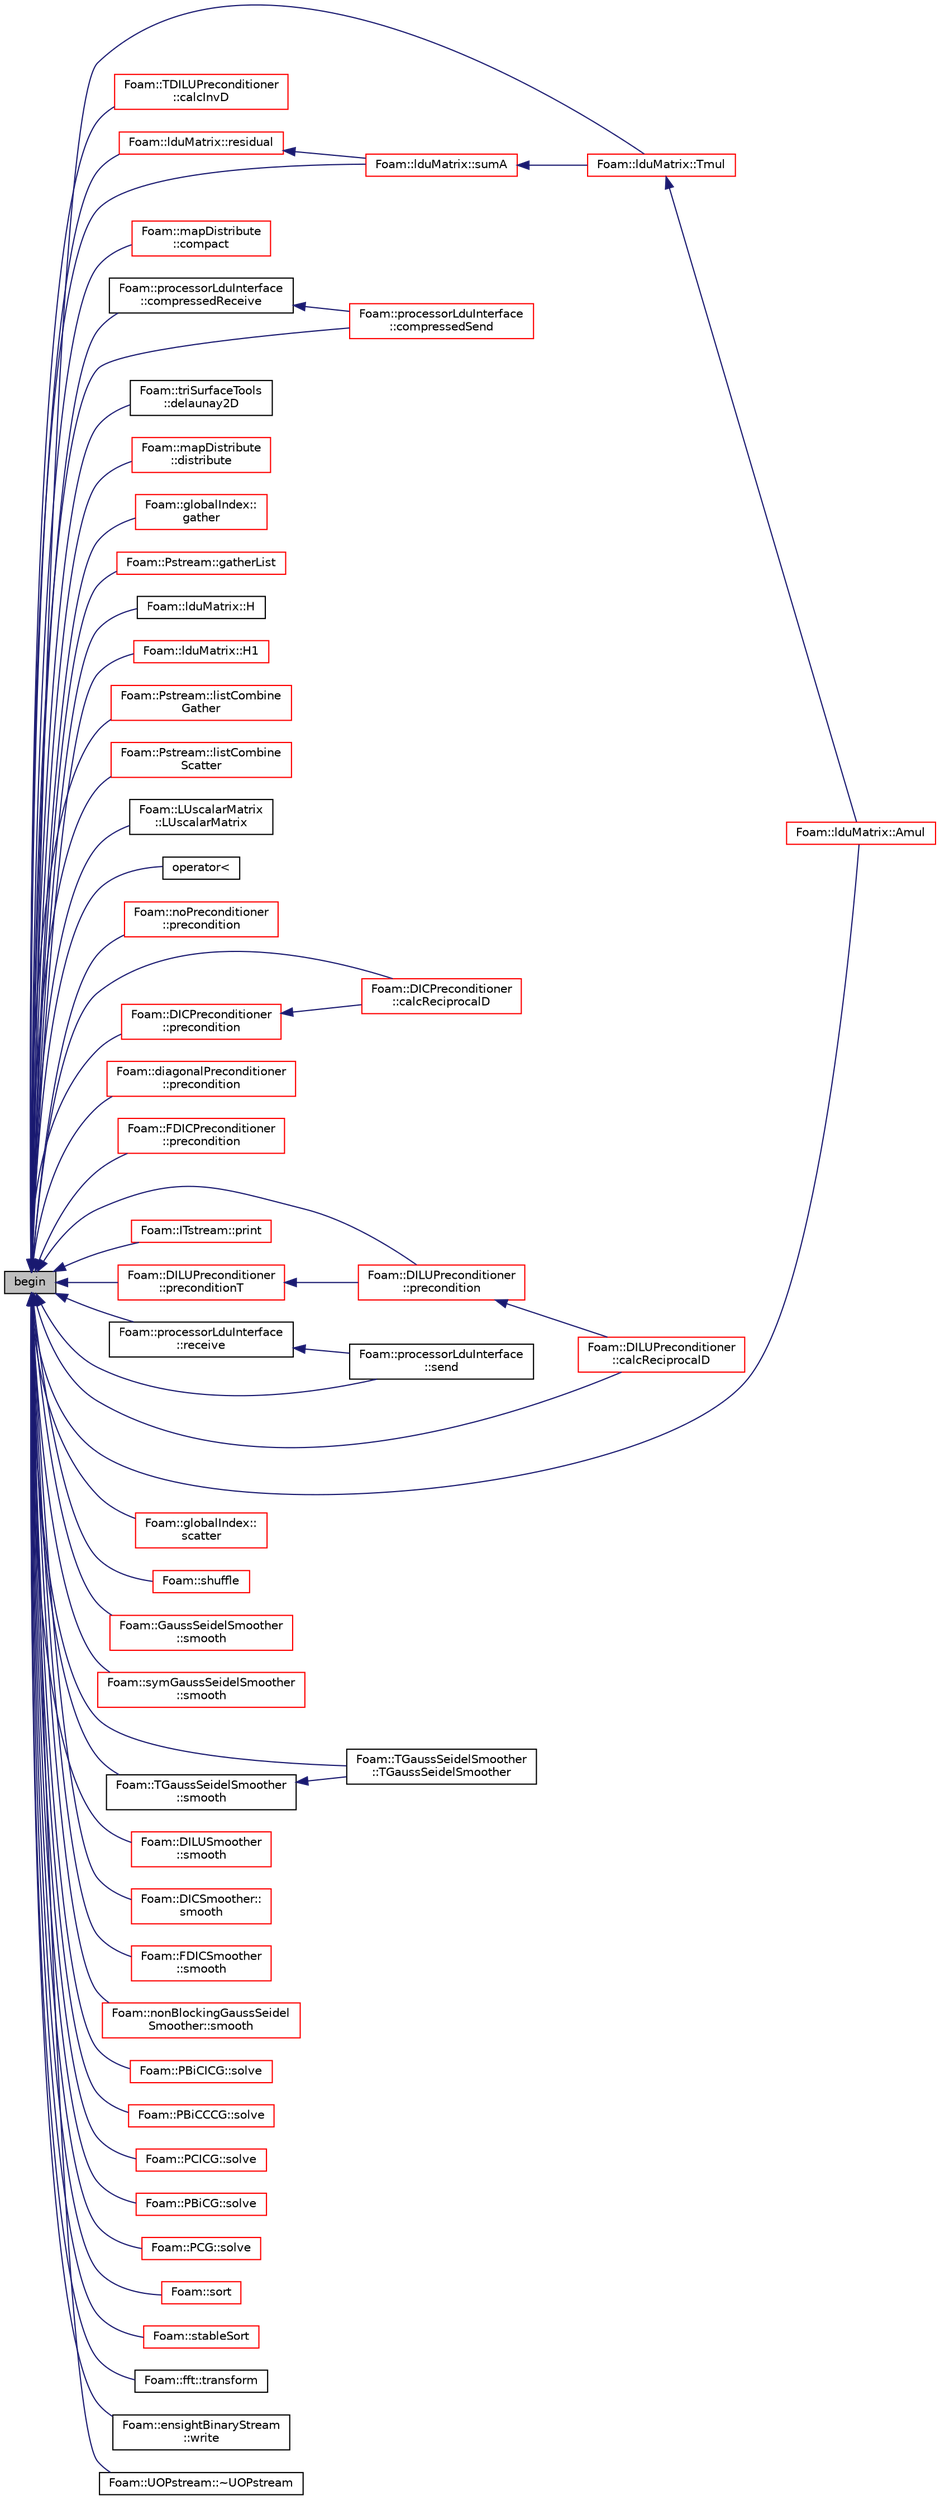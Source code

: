 digraph "begin"
{
  bgcolor="transparent";
  edge [fontname="Helvetica",fontsize="10",labelfontname="Helvetica",labelfontsize="10"];
  node [fontname="Helvetica",fontsize="10",shape=record];
  rankdir="LR";
  Node1 [label="begin",height=0.2,width=0.4,color="black", fillcolor="grey75", style="filled", fontcolor="black"];
  Node1 -> Node2 [dir="back",color="midnightblue",fontsize="10",style="solid",fontname="Helvetica"];
  Node2 [label="Foam::lduMatrix::Amul",height=0.2,width=0.4,color="red",URL="$a01306.html#a356332b0cbbd88cc1f4450fe79acc678",tooltip="Matrix multiplication with updated interfaces. "];
  Node1 -> Node3 [dir="back",color="midnightblue",fontsize="10",style="solid",fontname="Helvetica"];
  Node3 [label="Foam::TDILUPreconditioner\l::calcInvD",height=0.2,width=0.4,color="red",URL="$a02636.html#a4285bbd6c558576051d236d84b20d26d",tooltip="Calculate the reciprocal of the preconditioned diagonal. "];
  Node1 -> Node4 [dir="back",color="midnightblue",fontsize="10",style="solid",fontname="Helvetica"];
  Node4 [label="Foam::DICPreconditioner\l::calcReciprocalD",height=0.2,width=0.4,color="red",URL="$a00527.html#a0e2f579bbf250828b4e3f250dbadf455",tooltip="Calculate the reciprocal of the preconditioned diagonal. "];
  Node1 -> Node5 [dir="back",color="midnightblue",fontsize="10",style="solid",fontname="Helvetica"];
  Node5 [label="Foam::DILUPreconditioner\l::calcReciprocalD",height=0.2,width=0.4,color="red",URL="$a00536.html#a0e2f579bbf250828b4e3f250dbadf455",tooltip="Calculate the reciprocal of the preconditioned diagonal. "];
  Node1 -> Node6 [dir="back",color="midnightblue",fontsize="10",style="solid",fontname="Helvetica"];
  Node6 [label="Foam::mapDistribute\l::compact",height=0.2,width=0.4,color="red",URL="$a01432.html#ae425c08cfe8d1064cfa183af3b1fdfe4",tooltip="Compact maps. Gets per field a bool whether it is used (locally) "];
  Node1 -> Node7 [dir="back",color="midnightblue",fontsize="10",style="solid",fontname="Helvetica"];
  Node7 [label="Foam::processorLduInterface\l::compressedReceive",height=0.2,width=0.4,color="black",URL="$a02030.html#a0bc1603d9a4872cb6a751d1ec71fae5d",tooltip="Raw field receive function with data compression. "];
  Node7 -> Node8 [dir="back",color="midnightblue",fontsize="10",style="solid",fontname="Helvetica"];
  Node8 [label="Foam::processorLduInterface\l::compressedSend",height=0.2,width=0.4,color="red",URL="$a02030.html#a5eb41b6f93a8a53e326050f56598c9b8",tooltip="Raw field send function with data compression. "];
  Node1 -> Node8 [dir="back",color="midnightblue",fontsize="10",style="solid",fontname="Helvetica"];
  Node1 -> Node9 [dir="back",color="midnightblue",fontsize="10",style="solid",fontname="Helvetica"];
  Node9 [label="Foam::triSurfaceTools\l::delaunay2D",height=0.2,width=0.4,color="black",URL="$a02768.html#afd133ce6c8aa4cd545126660df20989b",tooltip="Do unconstrained Delaunay of points. Returns triSurface with 3D. "];
  Node1 -> Node10 [dir="back",color="midnightblue",fontsize="10",style="solid",fontname="Helvetica"];
  Node10 [label="Foam::mapDistribute\l::distribute",height=0.2,width=0.4,color="red",URL="$a01432.html#a33e0f8481eb68bf011731ec98e8f7c65",tooltip="Distribute data. Note:schedule only used for Pstream::scheduled. "];
  Node1 -> Node11 [dir="back",color="midnightblue",fontsize="10",style="solid",fontname="Helvetica"];
  Node11 [label="Foam::globalIndex::\lgather",height=0.2,width=0.4,color="red",URL="$a00943.html#a2ada785f9c593e27b85617451b04b393",tooltip="Collect data in processor order on master (== procIDs[0]). "];
  Node1 -> Node12 [dir="back",color="midnightblue",fontsize="10",style="solid",fontname="Helvetica"];
  Node12 [label="Foam::Pstream::gatherList",height=0.2,width=0.4,color="red",URL="$a02056.html#afbdf64fb42cd760690d51a9a321792d9",tooltip="Gather data but keep individual values separate. "];
  Node1 -> Node13 [dir="back",color="midnightblue",fontsize="10",style="solid",fontname="Helvetica"];
  Node13 [label="Foam::lduMatrix::H",height=0.2,width=0.4,color="black",URL="$a01306.html#a696121529e9157344b406f77234f75eb"];
  Node1 -> Node14 [dir="back",color="midnightblue",fontsize="10",style="solid",fontname="Helvetica"];
  Node14 [label="Foam::lduMatrix::H1",height=0.2,width=0.4,color="red",URL="$a01306.html#a699ea4dd1f400188713b5b01c9214ada"];
  Node1 -> Node15 [dir="back",color="midnightblue",fontsize="10",style="solid",fontname="Helvetica"];
  Node15 [label="Foam::Pstream::listCombine\lGather",height=0.2,width=0.4,color="red",URL="$a02056.html#a8c0e5044dc4a942cf62b06797c3a743f"];
  Node1 -> Node16 [dir="back",color="midnightblue",fontsize="10",style="solid",fontname="Helvetica"];
  Node16 [label="Foam::Pstream::listCombine\lScatter",height=0.2,width=0.4,color="red",URL="$a02056.html#adfd4915b68ab7181dccb847976286e56",tooltip="Scatter data. Reverse of combineGather. "];
  Node1 -> Node17 [dir="back",color="midnightblue",fontsize="10",style="solid",fontname="Helvetica"];
  Node17 [label="Foam::LUscalarMatrix\l::LUscalarMatrix",height=0.2,width=0.4,color="black",URL="$a01417.html#aebab11f1a492c2f8e5e99c3e138253ce",tooltip="Construct from lduMatrix and perform LU decomposition. "];
  Node1 -> Node18 [dir="back",color="midnightblue",fontsize="10",style="solid",fontname="Helvetica"];
  Node18 [label="operator\<",height=0.2,width=0.4,color="black",URL="$a02831.html#a122cf4fdb56b77fd4fbc8e666117bc41",tooltip="Compare two ULists lexicographically. Takes linear time. "];
  Node1 -> Node19 [dir="back",color="midnightblue",fontsize="10",style="solid",fontname="Helvetica"];
  Node19 [label="Foam::noPreconditioner\l::precondition",height=0.2,width=0.4,color="red",URL="$a01674.html#a365a52f60a6c9be0a4775e814d50c2c7",tooltip="Return wA the preconditioned form of residual rA. "];
  Node1 -> Node20 [dir="back",color="midnightblue",fontsize="10",style="solid",fontname="Helvetica"];
  Node20 [label="Foam::DICPreconditioner\l::precondition",height=0.2,width=0.4,color="red",URL="$a00527.html#a365a52f60a6c9be0a4775e814d50c2c7",tooltip="Return wA the preconditioned form of residual rA. "];
  Node20 -> Node4 [dir="back",color="midnightblue",fontsize="10",style="solid",fontname="Helvetica"];
  Node1 -> Node21 [dir="back",color="midnightblue",fontsize="10",style="solid",fontname="Helvetica"];
  Node21 [label="Foam::DILUPreconditioner\l::precondition",height=0.2,width=0.4,color="red",URL="$a00536.html#a365a52f60a6c9be0a4775e814d50c2c7",tooltip="Return wA the preconditioned form of residual rA. "];
  Node21 -> Node5 [dir="back",color="midnightblue",fontsize="10",style="solid",fontname="Helvetica"];
  Node1 -> Node22 [dir="back",color="midnightblue",fontsize="10",style="solid",fontname="Helvetica"];
  Node22 [label="Foam::diagonalPreconditioner\l::precondition",height=0.2,width=0.4,color="red",URL="$a00520.html#a365a52f60a6c9be0a4775e814d50c2c7",tooltip="Return wA the preconditioned form of residual rA. "];
  Node1 -> Node23 [dir="back",color="midnightblue",fontsize="10",style="solid",fontname="Helvetica"];
  Node23 [label="Foam::FDICPreconditioner\l::precondition",height=0.2,width=0.4,color="red",URL="$a00759.html#a365a52f60a6c9be0a4775e814d50c2c7",tooltip="Return wA the preconditioned form of residual rA. "];
  Node1 -> Node24 [dir="back",color="midnightblue",fontsize="10",style="solid",fontname="Helvetica"];
  Node24 [label="Foam::DILUPreconditioner\l::preconditionT",height=0.2,width=0.4,color="red",URL="$a00536.html#a0ee9de4840f691f2b58d06fc41b080d6",tooltip="Return wT the transpose-matrix preconditioned form of residual rT. "];
  Node24 -> Node21 [dir="back",color="midnightblue",fontsize="10",style="solid",fontname="Helvetica"];
  Node1 -> Node25 [dir="back",color="midnightblue",fontsize="10",style="solid",fontname="Helvetica"];
  Node25 [label="Foam::ITstream::print",height=0.2,width=0.4,color="red",URL="$a01235.html#a396408e517abe1f8cae9d2844a18ad1e",tooltip="Print description of IOstream to Ostream. "];
  Node1 -> Node26 [dir="back",color="midnightblue",fontsize="10",style="solid",fontname="Helvetica"];
  Node26 [label="Foam::processorLduInterface\l::receive",height=0.2,width=0.4,color="black",URL="$a02030.html#ad5969b683a3fed3932e6775ab24b9e9e",tooltip="Raw field receive function. "];
  Node26 -> Node27 [dir="back",color="midnightblue",fontsize="10",style="solid",fontname="Helvetica"];
  Node27 [label="Foam::processorLduInterface\l::send",height=0.2,width=0.4,color="black",URL="$a02030.html#abdbcd3bab2fee80ded71d5bd2eaa5727",tooltip="Raw send function. "];
  Node1 -> Node28 [dir="back",color="midnightblue",fontsize="10",style="solid",fontname="Helvetica"];
  Node28 [label="Foam::lduMatrix::residual",height=0.2,width=0.4,color="red",URL="$a01306.html#a993f699d9efc5bc6a82b0c8b6e86c78a"];
  Node28 -> Node29 [dir="back",color="midnightblue",fontsize="10",style="solid",fontname="Helvetica"];
  Node29 [label="Foam::lduMatrix::sumA",height=0.2,width=0.4,color="red",URL="$a01306.html#a1ee2ed3984be5768ec28254acb84a35d",tooltip="Sum the coefficients on each row of the matrix. "];
  Node29 -> Node30 [dir="back",color="midnightblue",fontsize="10",style="solid",fontname="Helvetica"];
  Node30 [label="Foam::lduMatrix::Tmul",height=0.2,width=0.4,color="red",URL="$a01306.html#a2600584c14747e45b037baf3a3c730a8",tooltip="Matrix transpose multiplication with updated interfaces. "];
  Node30 -> Node2 [dir="back",color="midnightblue",fontsize="10",style="solid",fontname="Helvetica"];
  Node1 -> Node31 [dir="back",color="midnightblue",fontsize="10",style="solid",fontname="Helvetica"];
  Node31 [label="Foam::globalIndex::\lscatter",height=0.2,width=0.4,color="red",URL="$a00943.html#a2e964657608ecbc2154a0e8e2e28b815",tooltip="Distribute data in processor order. Requires fld to be sized! "];
  Node1 -> Node27 [dir="back",color="midnightblue",fontsize="10",style="solid",fontname="Helvetica"];
  Node1 -> Node32 [dir="back",color="midnightblue",fontsize="10",style="solid",fontname="Helvetica"];
  Node32 [label="Foam::shuffle",height=0.2,width=0.4,color="red",URL="$a10974.html#a0f84bd476a584bf7d31e827eafd75a3d"];
  Node1 -> Node33 [dir="back",color="midnightblue",fontsize="10",style="solid",fontname="Helvetica"];
  Node33 [label="Foam::GaussSeidelSmoother\l::smooth",height=0.2,width=0.4,color="red",URL="$a00920.html#a8622cba882900a35ce041c544a6134c0",tooltip="Smooth for the given number of sweeps. "];
  Node1 -> Node34 [dir="back",color="midnightblue",fontsize="10",style="solid",fontname="Helvetica"];
  Node34 [label="Foam::symGaussSeidelSmoother\l::smooth",height=0.2,width=0.4,color="red",URL="$a02597.html#a8622cba882900a35ce041c544a6134c0",tooltip="Smooth for the given number of sweeps. "];
  Node1 -> Node35 [dir="back",color="midnightblue",fontsize="10",style="solid",fontname="Helvetica"];
  Node35 [label="Foam::TGaussSeidelSmoother\l::smooth",height=0.2,width=0.4,color="black",URL="$a02652.html#a2727a700fb0cafd8fb6b7e04f558fca7",tooltip="Smooth for the given number of sweeps. "];
  Node35 -> Node36 [dir="back",color="midnightblue",fontsize="10",style="solid",fontname="Helvetica"];
  Node36 [label="Foam::TGaussSeidelSmoother\l::TGaussSeidelSmoother",height=0.2,width=0.4,color="black",URL="$a02652.html#a37d1e9ced3ff8cc76ec3c4855784cc83",tooltip="Construct from components. "];
  Node1 -> Node37 [dir="back",color="midnightblue",fontsize="10",style="solid",fontname="Helvetica"];
  Node37 [label="Foam::DILUSmoother\l::smooth",height=0.2,width=0.4,color="red",URL="$a00537.html#add1d7a70b695e21e3677e07a4805a97a",tooltip="Smooth the solution for a given number of sweeps. "];
  Node1 -> Node38 [dir="back",color="midnightblue",fontsize="10",style="solid",fontname="Helvetica"];
  Node38 [label="Foam::DICSmoother::\lsmooth",height=0.2,width=0.4,color="red",URL="$a00528.html#add1d7a70b695e21e3677e07a4805a97a",tooltip="Smooth the solution for a given number of sweeps. "];
  Node1 -> Node39 [dir="back",color="midnightblue",fontsize="10",style="solid",fontname="Helvetica"];
  Node39 [label="Foam::FDICSmoother\l::smooth",height=0.2,width=0.4,color="red",URL="$a00760.html#add1d7a70b695e21e3677e07a4805a97a",tooltip="Smooth the solution for a given number of sweeps. "];
  Node1 -> Node40 [dir="back",color="midnightblue",fontsize="10",style="solid",fontname="Helvetica"];
  Node40 [label="Foam::nonBlockingGaussSeidel\lSmoother::smooth",height=0.2,width=0.4,color="red",URL="$a01649.html#a84def9b216d3c88d8c9d2e410aa7ff04",tooltip="Smooth for the given number of sweeps. "];
  Node1 -> Node41 [dir="back",color="midnightblue",fontsize="10",style="solid",fontname="Helvetica"];
  Node41 [label="Foam::PBiCICG::solve",height=0.2,width=0.4,color="red",URL="$a01860.html#a6020d3a68339ab1a050e90633b70ca5a",tooltip="Solve the matrix with this solver. "];
  Node1 -> Node42 [dir="back",color="midnightblue",fontsize="10",style="solid",fontname="Helvetica"];
  Node42 [label="Foam::PBiCCCG::solve",height=0.2,width=0.4,color="red",URL="$a01858.html#a6020d3a68339ab1a050e90633b70ca5a",tooltip="Solve the matrix with this solver. "];
  Node1 -> Node43 [dir="back",color="midnightblue",fontsize="10",style="solid",fontname="Helvetica"];
  Node43 [label="Foam::PCICG::solve",height=0.2,width=0.4,color="red",URL="$a01862.html#a6020d3a68339ab1a050e90633b70ca5a",tooltip="Solve the matrix with this solver. "];
  Node1 -> Node44 [dir="back",color="midnightblue",fontsize="10",style="solid",fontname="Helvetica"];
  Node44 [label="Foam::PBiCG::solve",height=0.2,width=0.4,color="red",URL="$a01859.html#a67060ce780f6992862e39b0d82c37aa0",tooltip="Solve the matrix with this solver. "];
  Node1 -> Node45 [dir="back",color="midnightblue",fontsize="10",style="solid",fontname="Helvetica"];
  Node45 [label="Foam::PCG::solve",height=0.2,width=0.4,color="red",URL="$a01861.html#a67060ce780f6992862e39b0d82c37aa0",tooltip="Solve the matrix with this solver. "];
  Node1 -> Node46 [dir="back",color="midnightblue",fontsize="10",style="solid",fontname="Helvetica"];
  Node46 [label="Foam::sort",height=0.2,width=0.4,color="red",URL="$a10974.html#a8040176c5570405aa954090217c37fbe"];
  Node1 -> Node47 [dir="back",color="midnightblue",fontsize="10",style="solid",fontname="Helvetica"];
  Node47 [label="Foam::stableSort",height=0.2,width=0.4,color="red",URL="$a10974.html#ac70ba9dd7bbc030636a4a4e2e9825c3c"];
  Node1 -> Node29 [dir="back",color="midnightblue",fontsize="10",style="solid",fontname="Helvetica"];
  Node1 -> Node36 [dir="back",color="midnightblue",fontsize="10",style="solid",fontname="Helvetica"];
  Node1 -> Node30 [dir="back",color="midnightblue",fontsize="10",style="solid",fontname="Helvetica"];
  Node1 -> Node48 [dir="back",color="midnightblue",fontsize="10",style="solid",fontname="Helvetica"];
  Node48 [label="Foam::fft::transform",height=0.2,width=0.4,color="black",URL="$a00764.html#a2edcd80a7fcc830ff6ed969b368f7adb"];
  Node1 -> Node49 [dir="back",color="midnightblue",fontsize="10",style="solid",fontname="Helvetica"];
  Node49 [label="Foam::ensightBinaryStream\l::write",height=0.2,width=0.4,color="black",URL="$a00652.html#a116a287048e19be308c95846ad845c59"];
  Node1 -> Node50 [dir="back",color="midnightblue",fontsize="10",style="solid",fontname="Helvetica"];
  Node50 [label="Foam::UOPstream::~UOPstream",height=0.2,width=0.4,color="black",URL="$a02859.html#a31919dead8828ed3ddcf2f0c3ceeff37",tooltip="Destructor. "];
}
